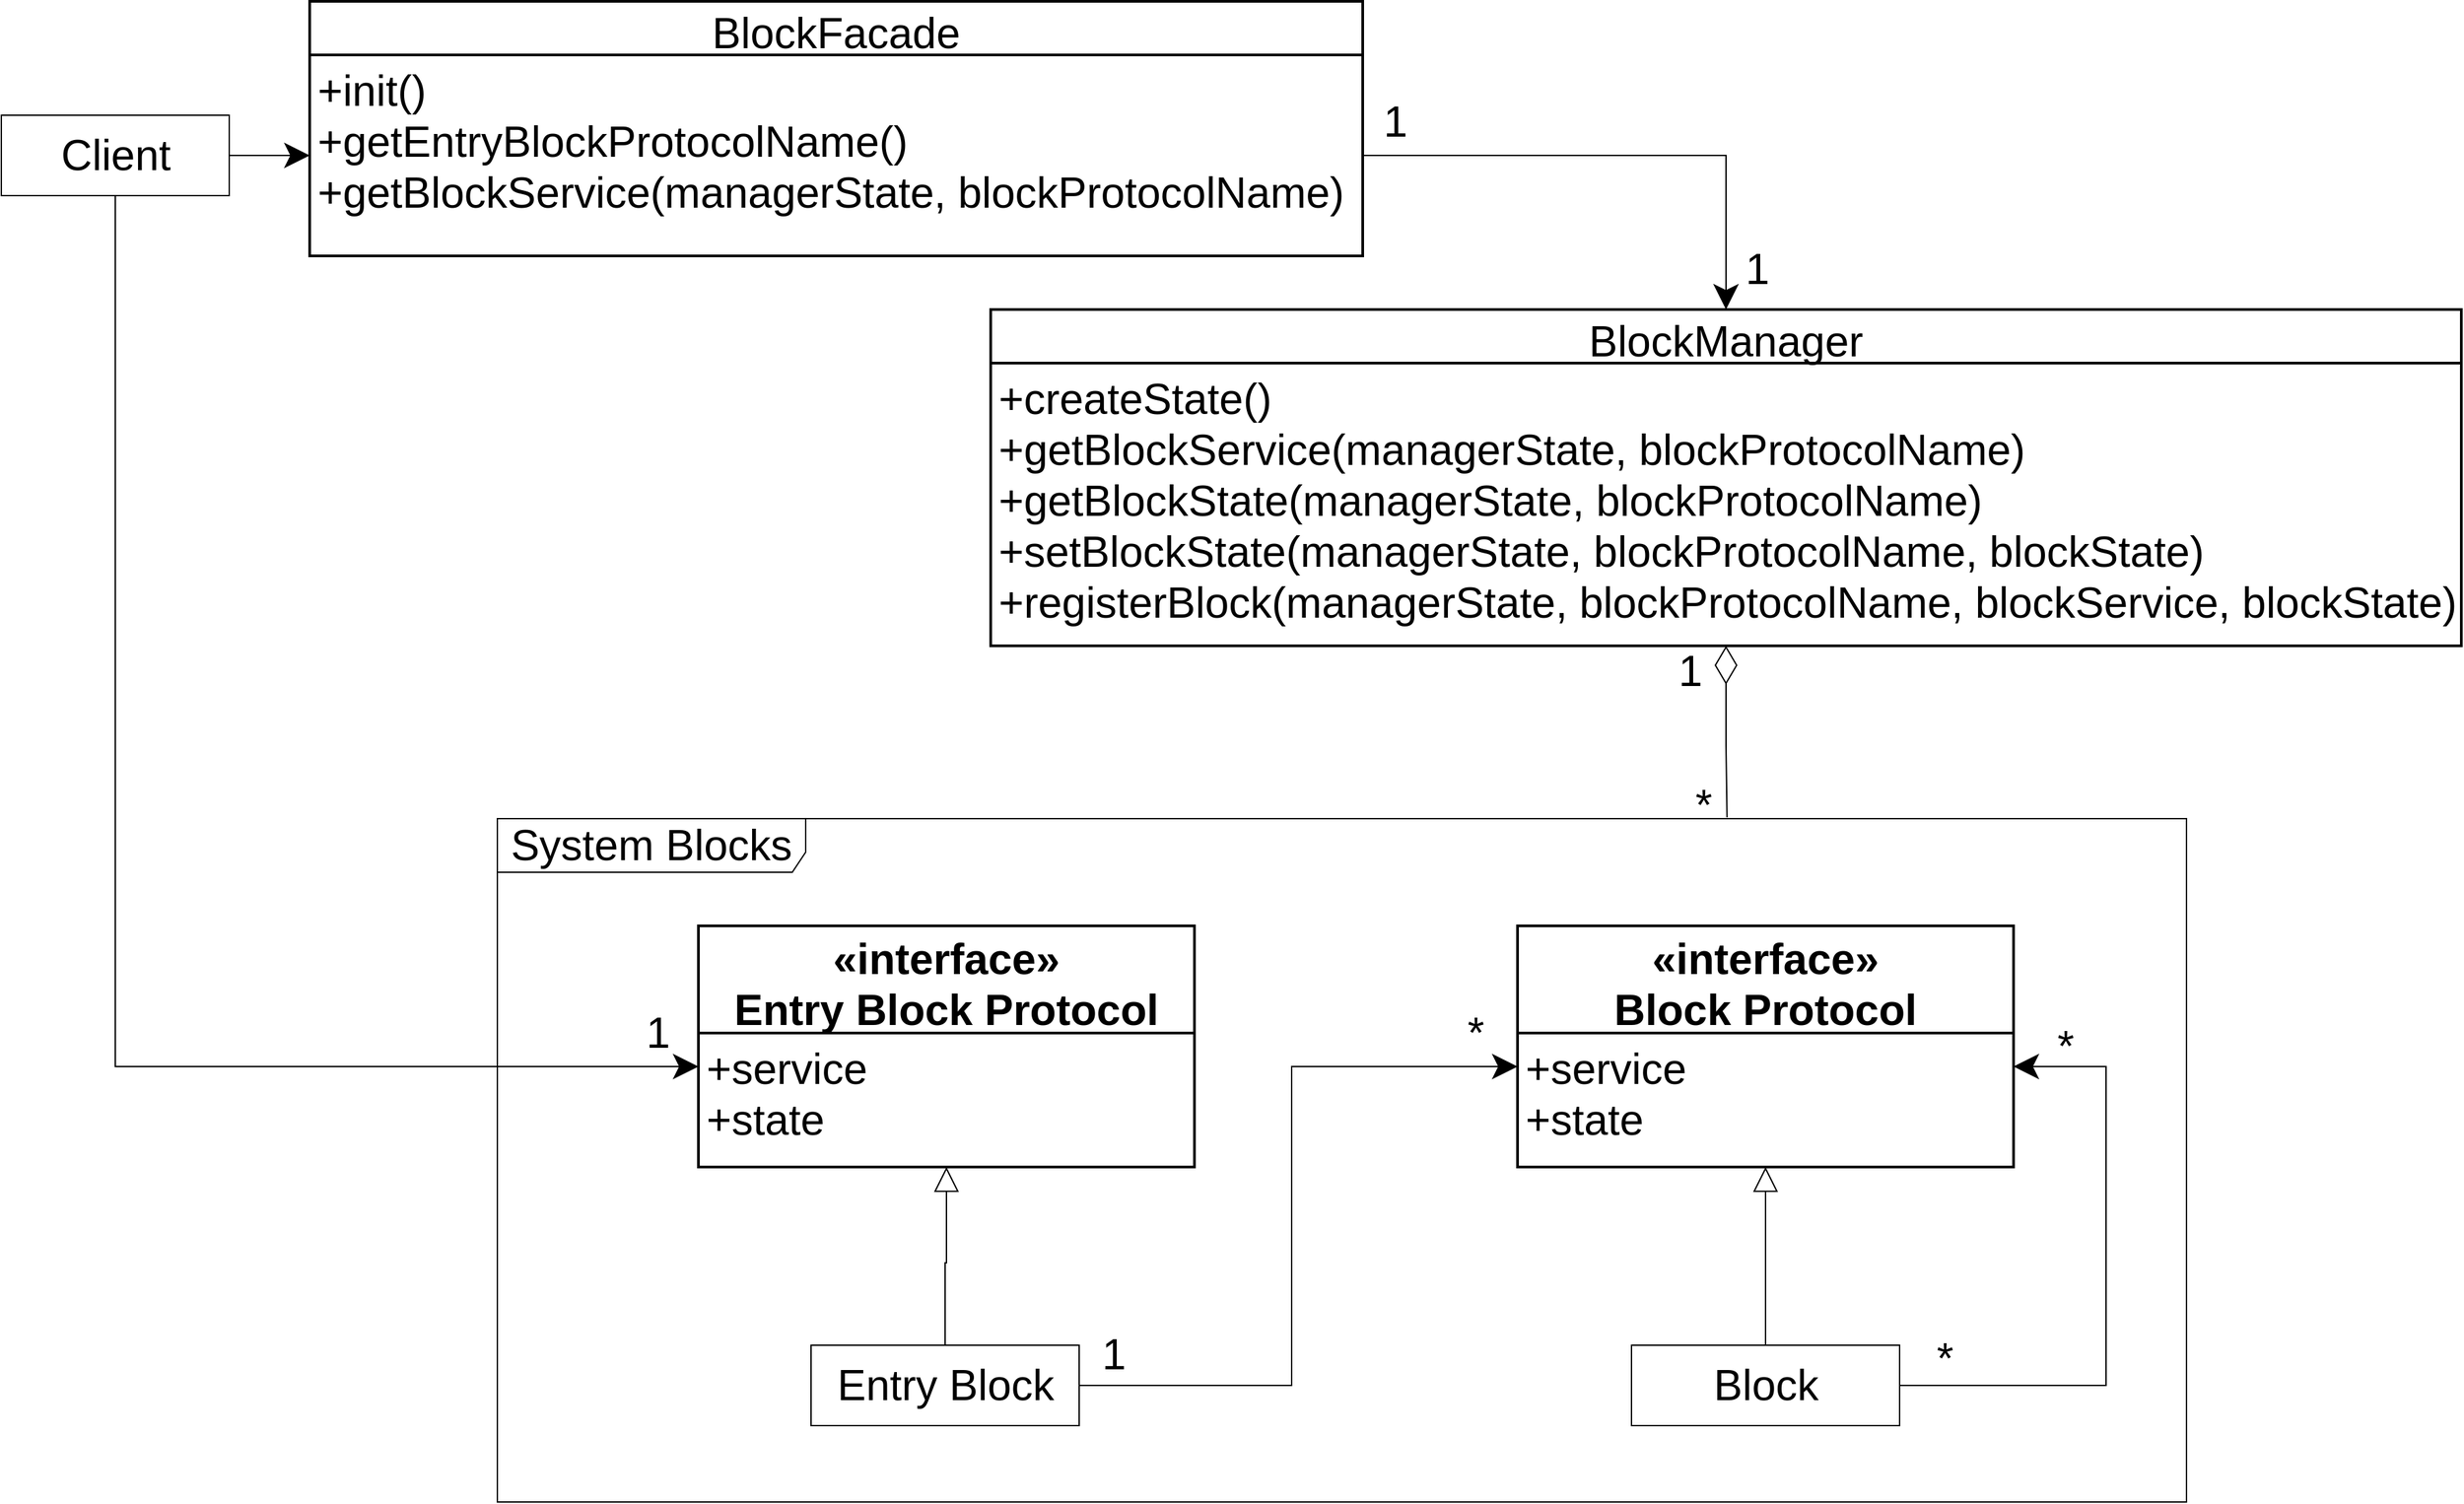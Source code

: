 <mxfile version="14.6.13" type="device"><diagram id="ALCwJFILAu1DAOGFF905" name="第 1 页"><mxGraphModel dx="753" dy="2386" grid="1" gridSize="10" guides="1" tooltips="1" connect="1" arrows="1" fold="1" page="1" pageScale="1" pageWidth="827" pageHeight="1169" math="0" shadow="0"><root><mxCell id="0"/><mxCell id="1" parent="0"/><mxCell id="I42KeyaohWRokgYNXEUM-45" value="&lt;font style=&quot;font-size: 32px&quot;&gt;System Blocks&lt;/font&gt;" style="shape=umlFrame;whiteSpace=wrap;html=1;width=230;height=40;fontSize=32;" parent="1" vertex="1"><mxGeometry x="1260" y="160" width="1260" height="510" as="geometry"/></mxCell><mxCell id="I42KeyaohWRokgYNXEUM-46" style="edgeStyle=orthogonalEdgeStyle;rounded=0;orthogonalLoop=1;jettySize=auto;html=1;startSize=16;endSize=16;" parent="1" source="I42KeyaohWRokgYNXEUM-48" target="I42KeyaohWRokgYNXEUM-80" edge="1"><mxGeometry relative="1" as="geometry"/></mxCell><mxCell id="I42KeyaohWRokgYNXEUM-47" style="edgeStyle=orthogonalEdgeStyle;rounded=0;orthogonalLoop=1;jettySize=auto;html=1;entryX=0;entryY=0.25;entryDx=0;entryDy=0;endArrow=classic;endFill=1;startSize=16;endSize=16;exitX=0.5;exitY=1;exitDx=0;exitDy=0;" parent="1" source="I42KeyaohWRokgYNXEUM-48" target="I42KeyaohWRokgYNXEUM-56" edge="1"><mxGeometry relative="1" as="geometry"/></mxCell><mxCell id="I42KeyaohWRokgYNXEUM-48" value="Client" style="html=1;fontSize=32;" parent="1" vertex="1"><mxGeometry x="890" y="-365.0" width="170" height="60" as="geometry"/></mxCell><mxCell id="I42KeyaohWRokgYNXEUM-49" style="edgeStyle=orthogonalEdgeStyle;rounded=0;orthogonalLoop=1;jettySize=auto;html=1;entryX=0.5;entryY=1;entryDx=0;entryDy=0;endArrow=block;endFill=0;endSize=16;startSize=16;" parent="1" source="I42KeyaohWRokgYNXEUM-52" target="I42KeyaohWRokgYNXEUM-56" edge="1"><mxGeometry relative="1" as="geometry"><mxPoint x="1575" y="370.0" as="targetPoint"/></mxGeometry></mxCell><mxCell id="I42KeyaohWRokgYNXEUM-50" style="edgeStyle=orthogonalEdgeStyle;rounded=0;orthogonalLoop=1;jettySize=auto;html=1;entryX=0;entryY=0.25;entryDx=0;entryDy=0;fontSize=32;endArrow=classic;endFill=1;endSize=16;startSize=16;" parent="1" source="I42KeyaohWRokgYNXEUM-52" target="I42KeyaohWRokgYNXEUM-62" edge="1"><mxGeometry relative="1" as="geometry"/></mxCell><mxCell id="I42KeyaohWRokgYNXEUM-52" value="Entry Block" style="html=1;fontSize=32;" parent="1" vertex="1"><mxGeometry x="1494" y="553" width="200" height="60" as="geometry"/></mxCell><mxCell id="I42KeyaohWRokgYNXEUM-53" value="BlockManager" style="swimlane;childLayout=stackLayout;horizontal=1;startSize=40;horizontalStack=0;rounded=0;fontSize=32;fontStyle=0;strokeWidth=2;resizeParent=0;resizeLast=1;shadow=0;dashed=0;align=center;" parent="1" vertex="1"><mxGeometry x="1628" y="-220" width="1097" height="251" as="geometry"/></mxCell><mxCell id="I42KeyaohWRokgYNXEUM-54" value="+createState()&#10;+getBlockService(managerState, blockProtocolName)&#10;+getBlockState(managerState, blockProtocolName)&#10;+setBlockState(managerState, blockProtocolName, blockState)&#10;+registerBlock(managerState, blockProtocolName, blockService, blockState)" style="align=left;strokeColor=none;fillColor=none;spacingLeft=4;fontSize=32;verticalAlign=top;resizable=0;rotatable=0;part=1;" parent="I42KeyaohWRokgYNXEUM-53" vertex="1"><mxGeometry y="40" width="1097" height="211" as="geometry"/></mxCell><mxCell id="I42KeyaohWRokgYNXEUM-55" value="«interface»&#10;Entry Block Protocol" style="swimlane;childLayout=stackLayout;horizontal=1;startSize=80;horizontalStack=0;rounded=0;fontSize=32;fontStyle=1;strokeWidth=2;resizeParent=0;resizeLast=1;shadow=0;dashed=0;align=center;" parent="1" vertex="1"><mxGeometry x="1410" y="240" width="370" height="180" as="geometry"/></mxCell><mxCell id="I42KeyaohWRokgYNXEUM-56" value="+service&#10;+state" style="align=left;strokeColor=none;fillColor=none;spacingLeft=4;fontSize=32;verticalAlign=top;resizable=0;rotatable=0;part=1;" parent="I42KeyaohWRokgYNXEUM-55" vertex="1"><mxGeometry y="80" width="370" height="100" as="geometry"/></mxCell><mxCell id="I42KeyaohWRokgYNXEUM-57" style="edgeStyle=orthogonalEdgeStyle;rounded=0;orthogonalLoop=1;jettySize=auto;html=1;entryX=0.5;entryY=1;entryDx=0;entryDy=0;fontSize=32;endArrow=block;endFill=0;endSize=16;startSize=16;" parent="1" source="I42KeyaohWRokgYNXEUM-60" target="I42KeyaohWRokgYNXEUM-62" edge="1"><mxGeometry relative="1" as="geometry"/></mxCell><mxCell id="I42KeyaohWRokgYNXEUM-82" style="edgeStyle=orthogonalEdgeStyle;rounded=0;orthogonalLoop=1;jettySize=auto;html=1;entryX=1;entryY=0.25;entryDx=0;entryDy=0;endSize=16;exitX=1;exitY=0.5;exitDx=0;exitDy=0;" parent="1" source="I42KeyaohWRokgYNXEUM-60" target="I42KeyaohWRokgYNXEUM-62" edge="1"><mxGeometry relative="1" as="geometry"><Array as="points"><mxPoint x="2460" y="583"/><mxPoint x="2460" y="345"/></Array></mxGeometry></mxCell><mxCell id="I42KeyaohWRokgYNXEUM-60" value="Block" style="html=1;fontSize=32;" parent="1" vertex="1"><mxGeometry x="2106" y="553" width="200" height="60" as="geometry"/></mxCell><mxCell id="I42KeyaohWRokgYNXEUM-61" value="«interface»&#10;Block Protocol" style="swimlane;childLayout=stackLayout;horizontal=1;startSize=80;horizontalStack=0;rounded=0;fontSize=32;fontStyle=1;strokeWidth=2;resizeParent=0;resizeLast=1;shadow=0;dashed=0;align=center;" parent="1" vertex="1"><mxGeometry x="2021" y="240" width="370" height="180" as="geometry"/></mxCell><mxCell id="I42KeyaohWRokgYNXEUM-62" value="+service&#10;+state" style="align=left;strokeColor=none;fillColor=none;spacingLeft=4;fontSize=32;verticalAlign=top;resizable=0;rotatable=0;part=1;" parent="I42KeyaohWRokgYNXEUM-61" vertex="1"><mxGeometry y="80" width="370" height="100" as="geometry"/></mxCell><mxCell id="I42KeyaohWRokgYNXEUM-78" style="edgeStyle=orthogonalEdgeStyle;rounded=0;orthogonalLoop=1;jettySize=auto;html=1;exitX=1;exitY=0.5;exitDx=0;exitDy=0;endSize=16;startSize=16;" parent="1" source="I42KeyaohWRokgYNXEUM-80" target="I42KeyaohWRokgYNXEUM-53" edge="1"><mxGeometry relative="1" as="geometry"/></mxCell><mxCell id="I42KeyaohWRokgYNXEUM-79" value="BlockFacade" style="swimlane;childLayout=stackLayout;horizontal=1;startSize=40;horizontalStack=0;rounded=0;fontSize=32;fontStyle=0;strokeWidth=2;resizeParent=0;resizeLast=1;shadow=0;dashed=0;align=center;" parent="1" vertex="1"><mxGeometry x="1120" y="-450" width="785.5" height="190" as="geometry"/></mxCell><mxCell id="I42KeyaohWRokgYNXEUM-80" value="+init()&#10;+getEntryBlockProtocolName()&#10;+getBlockService(managerState, blockProtocolName)&#10;" style="align=left;strokeColor=none;fillColor=none;spacingLeft=4;fontSize=32;verticalAlign=top;resizable=0;rotatable=0;part=1;" parent="I42KeyaohWRokgYNXEUM-79" vertex="1"><mxGeometry y="40" width="785.5" height="150" as="geometry"/></mxCell><mxCell id="I42KeyaohWRokgYNXEUM-81" style="edgeStyle=orthogonalEdgeStyle;rounded=0;orthogonalLoop=1;jettySize=auto;html=1;endSize=26;startSize=26;endArrow=none;endFill=0;startArrow=diamondThin;startFill=0;exitX=0.5;exitY=1;exitDx=0;exitDy=0;entryX=0.728;entryY=-0.002;entryDx=0;entryDy=0;entryPerimeter=0;" parent="1" source="I42KeyaohWRokgYNXEUM-54" edge="1" target="I42KeyaohWRokgYNXEUM-45"><mxGeometry relative="1" as="geometry"><mxPoint x="1513" y="100" as="targetPoint"/></mxGeometry></mxCell><mxCell id="I42KeyaohWRokgYNXEUM-83" value="&lt;font style=&quot;font-size: 32px&quot;&gt;1&lt;/font&gt;" style="text;html=1;strokeColor=none;fillColor=none;align=center;verticalAlign=middle;whiteSpace=wrap;rounded=0;" parent="1" vertex="1"><mxGeometry x="2130" y="40" width="40" height="20" as="geometry"/></mxCell><mxCell id="I42KeyaohWRokgYNXEUM-84" value="&lt;font style=&quot;font-size: 32px&quot;&gt;*&lt;/font&gt;" style="text;html=1;strokeColor=none;fillColor=none;align=center;verticalAlign=middle;whiteSpace=wrap;rounded=0;" parent="1" vertex="1"><mxGeometry x="2140" y="140" width="40" height="20" as="geometry"/></mxCell><mxCell id="I42KeyaohWRokgYNXEUM-85" value="&lt;font style=&quot;font-size: 32px&quot;&gt;1&lt;/font&gt;" style="text;html=1;strokeColor=none;fillColor=none;align=center;verticalAlign=middle;whiteSpace=wrap;rounded=0;" parent="1" vertex="1"><mxGeometry x="1910" y="-370" width="40" height="20" as="geometry"/></mxCell><mxCell id="I42KeyaohWRokgYNXEUM-86" value="&lt;font style=&quot;font-size: 32px&quot;&gt;1&lt;/font&gt;" style="text;html=1;strokeColor=none;fillColor=none;align=center;verticalAlign=middle;whiteSpace=wrap;rounded=0;" parent="1" vertex="1"><mxGeometry x="2180" y="-260" width="40" height="20" as="geometry"/></mxCell><mxCell id="I42KeyaohWRokgYNXEUM-87" value="&lt;font style=&quot;font-size: 32px&quot;&gt;1&lt;/font&gt;" style="text;html=1;strokeColor=none;fillColor=none;align=center;verticalAlign=middle;whiteSpace=wrap;rounded=0;" parent="1" vertex="1"><mxGeometry x="1360" y="310" width="40" height="20" as="geometry"/></mxCell><mxCell id="I42KeyaohWRokgYNXEUM-88" value="&lt;font style=&quot;font-size: 32px&quot;&gt;1&lt;/font&gt;" style="text;html=1;strokeColor=none;fillColor=none;align=center;verticalAlign=middle;whiteSpace=wrap;rounded=0;" parent="1" vertex="1"><mxGeometry x="1700.0" y="550" width="40" height="20" as="geometry"/></mxCell><mxCell id="I42KeyaohWRokgYNXEUM-89" value="&lt;font style=&quot;font-size: 32px&quot;&gt;*&lt;/font&gt;" style="text;html=1;strokeColor=none;fillColor=none;align=center;verticalAlign=middle;whiteSpace=wrap;rounded=0;" parent="1" vertex="1"><mxGeometry x="1970.0" y="310" width="40" height="20" as="geometry"/></mxCell><mxCell id="I42KeyaohWRokgYNXEUM-90" value="&lt;font style=&quot;font-size: 32px&quot;&gt;*&lt;/font&gt;" style="text;html=1;strokeColor=none;fillColor=none;align=center;verticalAlign=middle;whiteSpace=wrap;rounded=0;" parent="1" vertex="1"><mxGeometry x="2320.0" y="553" width="40" height="20" as="geometry"/></mxCell><mxCell id="I42KeyaohWRokgYNXEUM-91" value="&lt;font style=&quot;font-size: 32px&quot;&gt;*&lt;/font&gt;" style="text;html=1;strokeColor=none;fillColor=none;align=center;verticalAlign=middle;whiteSpace=wrap;rounded=0;" parent="1" vertex="1"><mxGeometry x="2410.0" y="320" width="40" height="20" as="geometry"/></mxCell></root></mxGraphModel></diagram></mxfile>